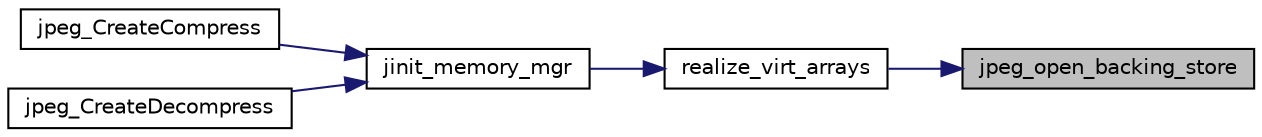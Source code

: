 digraph "jpeg_open_backing_store"
{
 // LATEX_PDF_SIZE
  bgcolor="transparent";
  edge [fontname="Helvetica",fontsize="10",labelfontname="Helvetica",labelfontsize="10"];
  node [fontname="Helvetica",fontsize="10",shape=record];
  rankdir="RL";
  Node46 [label="jpeg_open_backing_store",height=0.2,width=0.4,color="black", fillcolor="grey75", style="filled", fontcolor="black",tooltip=" "];
  Node46 -> Node47 [dir="back",color="midnightblue",fontsize="10",style="solid"];
  Node47 [label="realize_virt_arrays",height=0.2,width=0.4,color="black",URL="$jmemmgr_8c.html#ac4b0f152b67ed7c12b454c9a208bf70f",tooltip=" "];
  Node47 -> Node48 [dir="back",color="midnightblue",fontsize="10",style="solid"];
  Node48 [label="jinit_memory_mgr",height=0.2,width=0.4,color="black",URL="$jmemmgr_8c.html#aab7ef31f834058db1d1f6b2ed3f46c85",tooltip=" "];
  Node48 -> Node49 [dir="back",color="midnightblue",fontsize="10",style="solid"];
  Node49 [label="jpeg_CreateCompress",height=0.2,width=0.4,color="black",URL="$jcapimin_8c.html#ae81c503d87df0231063541451050028b",tooltip=" "];
  Node48 -> Node50 [dir="back",color="midnightblue",fontsize="10",style="solid"];
  Node50 [label="jpeg_CreateDecompress",height=0.2,width=0.4,color="black",URL="$jdapimin_8c.html#a02b5c7eb58970a07cae85ffdcda9085d",tooltip=" "];
}
